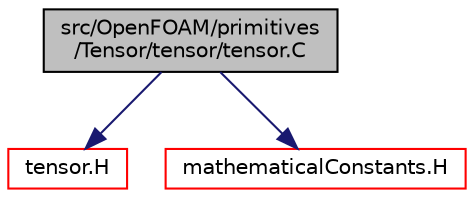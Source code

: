 digraph "src/OpenFOAM/primitives/Tensor/tensor/tensor.C"
{
  bgcolor="transparent";
  edge [fontname="Helvetica",fontsize="10",labelfontname="Helvetica",labelfontsize="10"];
  node [fontname="Helvetica",fontsize="10",shape=record];
  Node0 [label="src/OpenFOAM/primitives\l/Tensor/tensor/tensor.C",height=0.2,width=0.4,color="black", fillcolor="grey75", style="filled", fontcolor="black"];
  Node0 -> Node1 [color="midnightblue",fontsize="10",style="solid",fontname="Helvetica"];
  Node1 [label="tensor.H",height=0.2,width=0.4,color="red",URL="$a13613.html"];
  Node0 -> Node69 [color="midnightblue",fontsize="10",style="solid",fontname="Helvetica"];
  Node69 [label="mathematicalConstants.H",height=0.2,width=0.4,color="red",URL="$a10952.html"];
}
